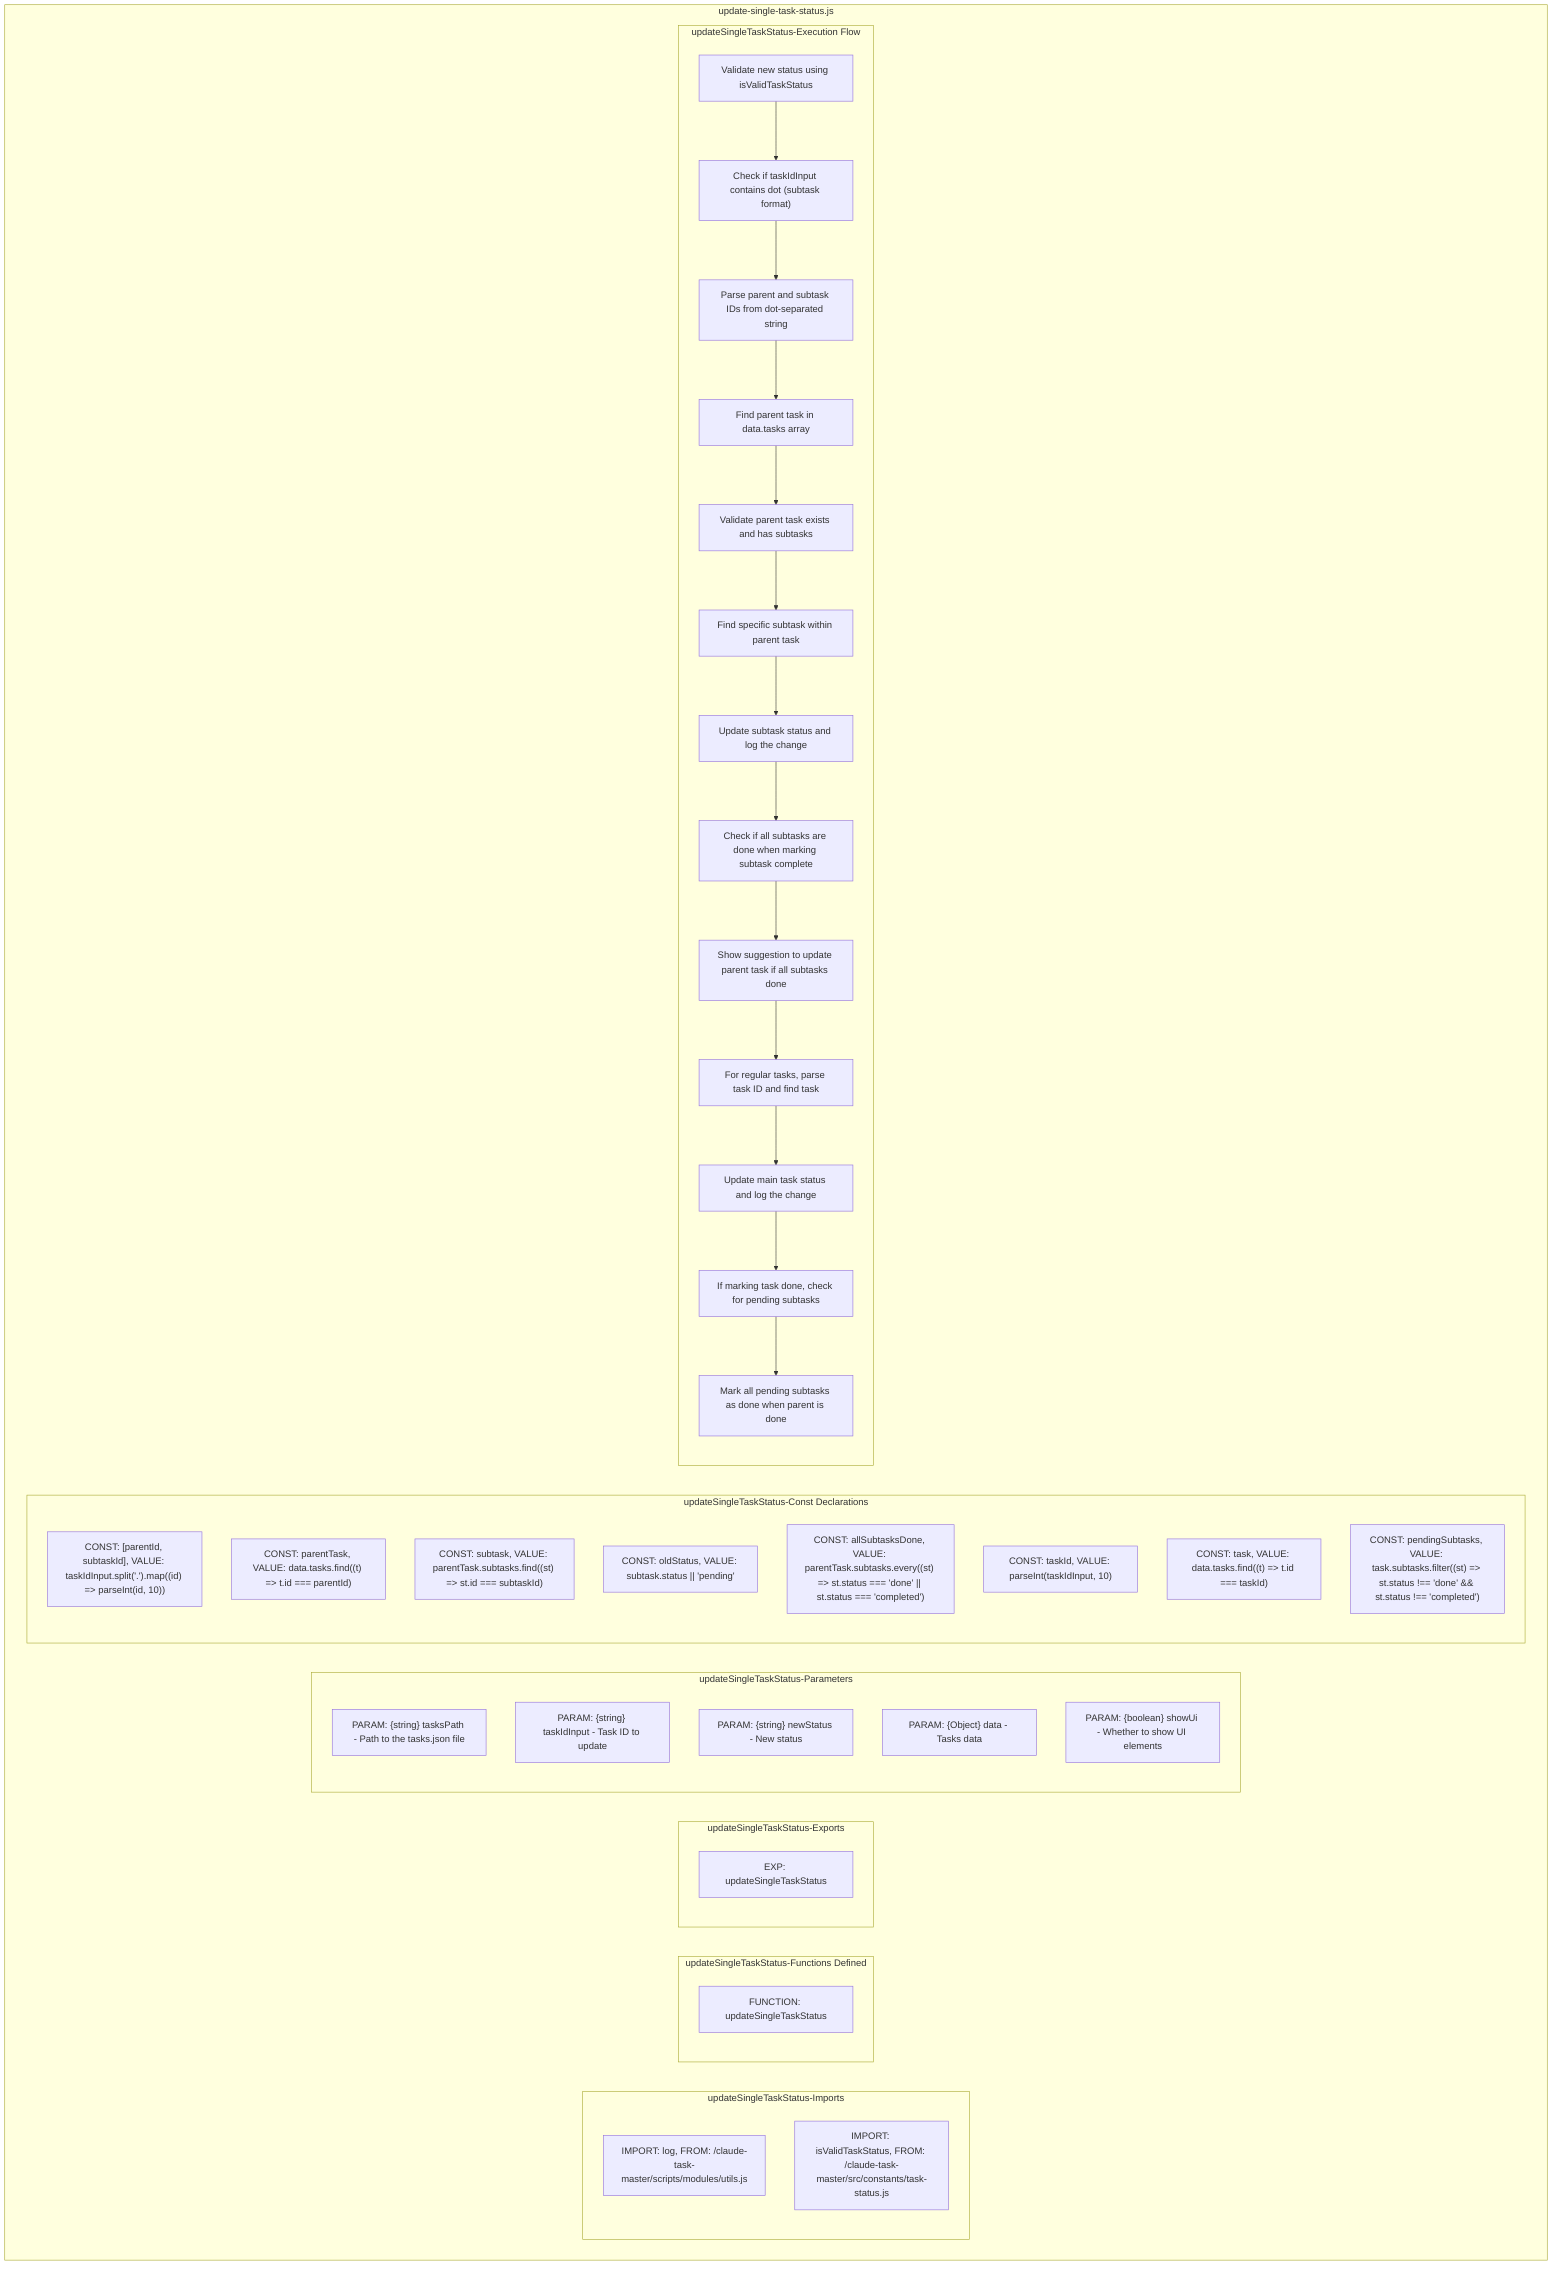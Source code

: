 flowchart TB
    subgraph updateSingleTaskStatus-Imports["updateSingleTaskStatus-Imports"]
        I2["IMPORT: log, FROM: /claude-task-master/scripts/modules/utils.js"]
        I3["IMPORT: isValidTaskStatus, FROM: /claude-task-master/src/constants/task-status.js"]
    end
    subgraph updateSingleTaskStatus-FunctionsDefined["updateSingleTaskStatus-Functions Defined"]
        FU1["FUNCTION: updateSingleTaskStatus"]
    end
    subgraph updateSingleTaskStatus-Exports["updateSingleTaskStatus-Exports"]
        E1["EXP: updateSingleTaskStatus"]
    end
    subgraph updateSingleTaskStatus-Parameters["updateSingleTaskStatus-Parameters"]
        P1["PARAM: {string} tasksPath - Path to the tasks.json file"]
        P2["PARAM: {string} taskIdInput - Task ID to update"]
        P3["PARAM: {string} newStatus - New status"]
        P4["PARAM: {Object} data - Tasks data"]
        P5["PARAM: {boolean} showUi - Whether to show UI elements"]
    end
    subgraph updateSingleTaskStatus-Constants["updateSingleTaskStatus-Const Declarations"]
        C1["CONST: [parentId, subtaskId], VALUE: taskIdInput.split('.').map((id) => parseInt(id, 10))"]
        C2["CONST: parentTask, VALUE: data.tasks.find((t) => t.id === parentId)"]
        C3["CONST: subtask, VALUE: parentTask.subtasks.find((st) => st.id === subtaskId)"]
        C4["CONST: oldStatus, VALUE: subtask.status || 'pending'"]
        C5["CONST: allSubtasksDone, VALUE: parentTask.subtasks.every((st) => st.status === 'done' || st.status === 'completed')"]
        C6["CONST: taskId, VALUE: parseInt(taskIdInput, 10)"]
        C7["CONST: task, VALUE: data.tasks.find((t) => t.id === taskId)"]
        C8["CONST: pendingSubtasks, VALUE: task.subtasks.filter((st) => st.status !== 'done' && st.status !== 'completed')"]
    end
    subgraph updateSingleTaskStatus-ExecutionFlow["updateSingleTaskStatus-Execution Flow"]
        FL1["Validate new status using isValidTaskStatus"]
        FL2["Check if taskIdInput contains dot (subtask format)"]
        FL3["Parse parent and subtask IDs from dot-separated string"]
        FL4["Find parent task in data.tasks array"]
        FL5["Validate parent task exists and has subtasks"]
        FL6["Find specific subtask within parent task"]
        FL7["Update subtask status and log the change"]
        FL8["Check if all subtasks are done when marking subtask complete"]
        FL9["Show suggestion to update parent task if all subtasks done"]
        FL10["For regular tasks, parse task ID and find task"]
        FL11["Update main task status and log the change"]
        FL12["If marking task done, check for pending subtasks"]
        FL13["Mark all pending subtasks as done when parent is done"]
    end
    subgraph updateSingleTaskStatus["update-single-task-status.js"]
        updateSingleTaskStatus-Imports
        updateSingleTaskStatus-FunctionsDefined
        updateSingleTaskStatus-Exports
        updateSingleTaskStatus-Parameters
        updateSingleTaskStatus-Constants
        updateSingleTaskStatus-ExecutionFlow
    end
    FL1 --> FL2
    FL2 --> FL3
    FL3 --> FL4
    FL4 --> FL5
    FL5 --> FL6
    FL6 --> FL7
    FL7 --> FL8
    FL8 --> FL9
    FL9 --> FL10
    FL10 --> FL11
    FL11 --> FL12
    FL12 --> FL13